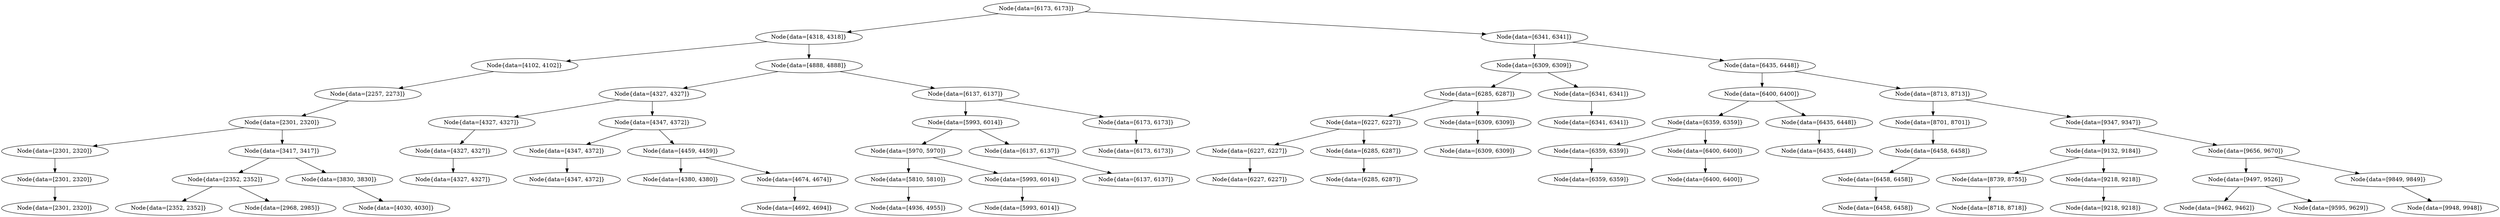 digraph G{
1897109110 [label="Node{data=[6173, 6173]}"]
1897109110 -> 138106332
138106332 [label="Node{data=[4318, 4318]}"]
138106332 -> 2024564450
2024564450 [label="Node{data=[4102, 4102]}"]
2024564450 -> 1504594543
1504594543 [label="Node{data=[2257, 2273]}"]
1504594543 -> 878958346
878958346 [label="Node{data=[2301, 2320]}"]
878958346 -> 1722081775
1722081775 [label="Node{data=[2301, 2320]}"]
1722081775 -> 2099515567
2099515567 [label="Node{data=[2301, 2320]}"]
2099515567 -> 1450360918
1450360918 [label="Node{data=[2301, 2320]}"]
878958346 -> 2080609813
2080609813 [label="Node{data=[3417, 3417]}"]
2080609813 -> 1030339555
1030339555 [label="Node{data=[2352, 2352]}"]
1030339555 -> 1612019081
1612019081 [label="Node{data=[2352, 2352]}"]
1030339555 -> 547711405
547711405 [label="Node{data=[2968, 2985]}"]
2080609813 -> 1089921170
1089921170 [label="Node{data=[3830, 3830]}"]
1089921170 -> 808512972
808512972 [label="Node{data=[4030, 4030]}"]
138106332 -> 2076344190
2076344190 [label="Node{data=[4888, 4888]}"]
2076344190 -> 1881246122
1881246122 [label="Node{data=[4327, 4327]}"]
1881246122 -> 128193868
128193868 [label="Node{data=[4327, 4327]}"]
128193868 -> 818796281
818796281 [label="Node{data=[4327, 4327]}"]
818796281 -> 1478260241
1478260241 [label="Node{data=[4327, 4327]}"]
1881246122 -> 613206113
613206113 [label="Node{data=[4347, 4372]}"]
613206113 -> 52799433
52799433 [label="Node{data=[4347, 4372]}"]
52799433 -> 1568785226
1568785226 [label="Node{data=[4347, 4372]}"]
613206113 -> 1721141781
1721141781 [label="Node{data=[4459, 4459]}"]
1721141781 -> 614173030
614173030 [label="Node{data=[4380, 4380]}"]
1721141781 -> 179202515
179202515 [label="Node{data=[4674, 4674]}"]
179202515 -> 1508274271
1508274271 [label="Node{data=[4692, 4694]}"]
2076344190 -> 200449876
200449876 [label="Node{data=[6137, 6137]}"]
200449876 -> 1935337461
1935337461 [label="Node{data=[5993, 6014]}"]
1935337461 -> 172222652
172222652 [label="Node{data=[5970, 5970]}"]
172222652 -> 1615660323
1615660323 [label="Node{data=[5810, 5810]}"]
1615660323 -> 2136620609
2136620609 [label="Node{data=[4936, 4955]}"]
172222652 -> 1528503056
1528503056 [label="Node{data=[5993, 6014]}"]
1528503056 -> 1309155015
1309155015 [label="Node{data=[5993, 6014]}"]
1935337461 -> 1180986936
1180986936 [label="Node{data=[6137, 6137]}"]
1180986936 -> 1751316611
1751316611 [label="Node{data=[6137, 6137]}"]
200449876 -> 1797438724
1797438724 [label="Node{data=[6173, 6173]}"]
1797438724 -> 1708288129
1708288129 [label="Node{data=[6173, 6173]}"]
1897109110 -> 10674093
10674093 [label="Node{data=[6341, 6341]}"]
10674093 -> 2147195354
2147195354 [label="Node{data=[6309, 6309]}"]
2147195354 -> 22008252
22008252 [label="Node{data=[6285, 6287]}"]
22008252 -> 1999583092
1999583092 [label="Node{data=[6227, 6227]}"]
1999583092 -> 1634128267
1634128267 [label="Node{data=[6227, 6227]}"]
1634128267 -> 1114677556
1114677556 [label="Node{data=[6227, 6227]}"]
1999583092 -> 1028479735
1028479735 [label="Node{data=[6285, 6287]}"]
1028479735 -> 869748413
869748413 [label="Node{data=[6285, 6287]}"]
22008252 -> 1684683717
1684683717 [label="Node{data=[6309, 6309]}"]
1684683717 -> 601120637
601120637 [label="Node{data=[6309, 6309]}"]
2147195354 -> 1956193042
1956193042 [label="Node{data=[6341, 6341]}"]
1956193042 -> 2100443546
2100443546 [label="Node{data=[6341, 6341]}"]
10674093 -> 1211335146
1211335146 [label="Node{data=[6435, 6448]}"]
1211335146 -> 1235030054
1235030054 [label="Node{data=[6400, 6400]}"]
1235030054 -> 1948335028
1948335028 [label="Node{data=[6359, 6359]}"]
1948335028 -> 414396995
414396995 [label="Node{data=[6359, 6359]}"]
414396995 -> 1281084526
1281084526 [label="Node{data=[6359, 6359]}"]
1948335028 -> 1835465187
1835465187 [label="Node{data=[6400, 6400]}"]
1835465187 -> 275223392
275223392 [label="Node{data=[6400, 6400]}"]
1235030054 -> 289901061
289901061 [label="Node{data=[6435, 6448]}"]
289901061 -> 65871103
65871103 [label="Node{data=[6435, 6448]}"]
1211335146 -> 1495159936
1495159936 [label="Node{data=[8713, 8713]}"]
1495159936 -> 1968058448
1968058448 [label="Node{data=[8701, 8701]}"]
1968058448 -> 1492425566
1492425566 [label="Node{data=[6458, 6458]}"]
1492425566 -> 865435227
865435227 [label="Node{data=[6458, 6458]}"]
865435227 -> 411342589
411342589 [label="Node{data=[6458, 6458]}"]
1495159936 -> 483195149
483195149 [label="Node{data=[9347, 9347]}"]
483195149 -> 1612627873
1612627873 [label="Node{data=[9132, 9184]}"]
1612627873 -> 2028036703
2028036703 [label="Node{data=[8739, 8755]}"]
2028036703 -> 1148068032
1148068032 [label="Node{data=[8718, 8718]}"]
1612627873 -> 1058123217
1058123217 [label="Node{data=[9218, 9218]}"]
1058123217 -> 719842853
719842853 [label="Node{data=[9218, 9218]}"]
483195149 -> 1499959996
1499959996 [label="Node{data=[9656, 9670]}"]
1499959996 -> 1824178544
1824178544 [label="Node{data=[9497, 9526]}"]
1824178544 -> 1593284115
1593284115 [label="Node{data=[9462, 9462]}"]
1824178544 -> 1274334510
1274334510 [label="Node{data=[9595, 9629]}"]
1499959996 -> 786650270
786650270 [label="Node{data=[9849, 9849]}"]
786650270 -> 350790003
350790003 [label="Node{data=[9948, 9948]}"]
}
